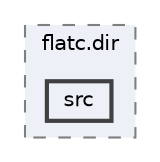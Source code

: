 digraph "flatbuffers/CMakeFiles/flatc.dir/src"
{
 // LATEX_PDF_SIZE
  bgcolor="transparent";
  edge [fontname=Helvetica,fontsize=10,labelfontname=Helvetica,labelfontsize=10];
  node [fontname=Helvetica,fontsize=10,shape=box,height=0.2,width=0.4];
  compound=true
  subgraph clusterdir_1b44efbfe6192e5d7af6da7ebfeeb330 {
    graph [ bgcolor="#edf0f7", pencolor="grey50", label="flatc.dir", fontname=Helvetica,fontsize=10 style="filled,dashed", URL="dir_1b44efbfe6192e5d7af6da7ebfeeb330.html",tooltip=""]
  dir_14002165ef3f087274f2780b41463c37 [label="src", fillcolor="#edf0f7", color="grey25", style="filled,bold", URL="dir_14002165ef3f087274f2780b41463c37.html",tooltip=""];
  }
}
